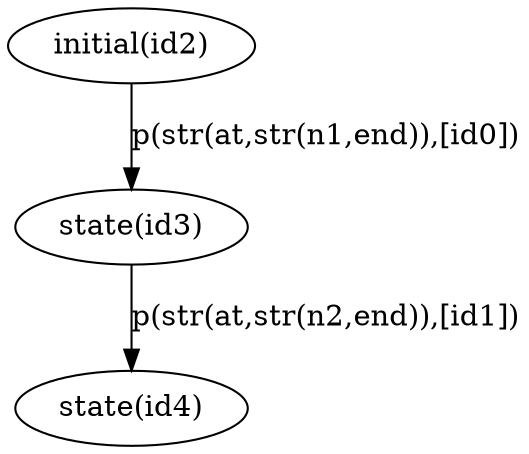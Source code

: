 digraph StateMachine {
	node0[label="state(id4)"];
	node1[label="initial(id2)"];
	node2[label="state(id3)"];
	node2 -> node0[label="p(str(at,str(n2,end)),[id1])"];
	node1 -> node2[label="p(str(at,str(n1,end)),[id0])"];

}